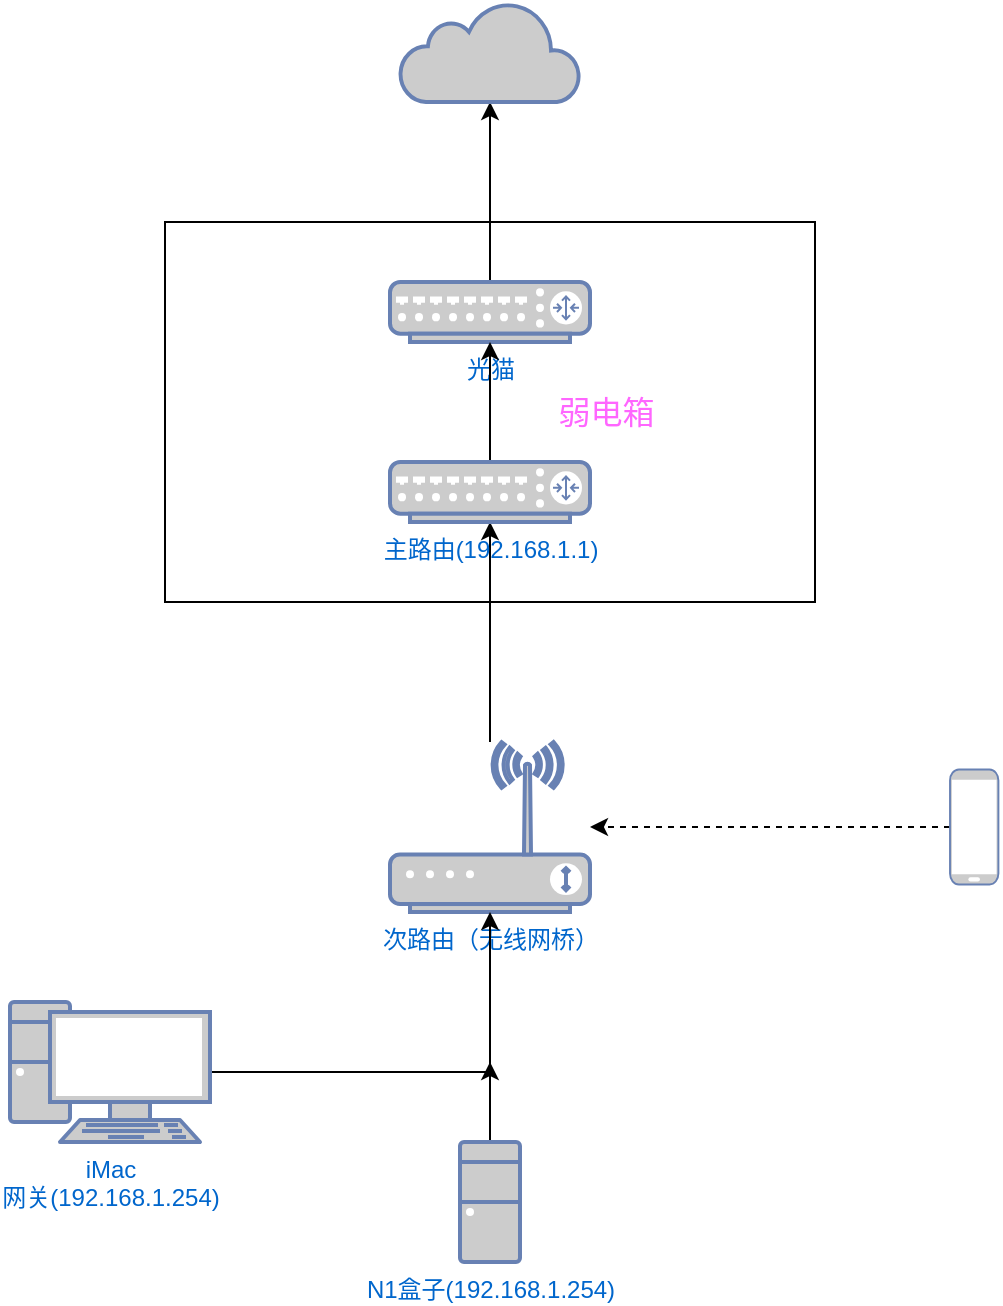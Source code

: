 <mxfile version="14.5.8" type="github">
  <diagram id="157axFhQxNzcxSdGKx4_" name="第 1 页">
    <mxGraphModel dx="1422" dy="762" grid="1" gridSize="10" guides="1" tooltips="1" connect="1" arrows="1" fold="1" page="1" pageScale="1" pageWidth="827" pageHeight="1169" math="0" shadow="0">
      <root>
        <mxCell id="0" />
        <mxCell id="1" parent="0" />
        <mxCell id="Ih3orOqQ1EaFsegVFNFU-14" value="&lt;font style=&quot;font-size: 16px&quot; color=&quot;#ff66ff&quot;&gt;&amp;nbsp; &amp;nbsp; &amp;nbsp; &amp;nbsp; &amp;nbsp; &amp;nbsp; &amp;nbsp; &amp;nbsp; &amp;nbsp; &amp;nbsp; &amp;nbsp; &amp;nbsp; &amp;nbsp; 弱电箱&lt;/font&gt;" style="whiteSpace=wrap;html=1;" vertex="1" parent="1">
          <mxGeometry x="137.5" y="150" width="325" height="190" as="geometry" />
        </mxCell>
        <mxCell id="Ih3orOqQ1EaFsegVFNFU-8" style="edgeStyle=orthogonalEdgeStyle;rounded=0;orthogonalLoop=1;jettySize=auto;html=1;" edge="1" parent="1" source="Ih3orOqQ1EaFsegVFNFU-2" target="Ih3orOqQ1EaFsegVFNFU-7">
          <mxGeometry relative="1" as="geometry" />
        </mxCell>
        <mxCell id="Ih3orOqQ1EaFsegVFNFU-2" value="光猫&lt;br&gt;" style="fontColor=#0066CC;verticalAlign=top;verticalLabelPosition=bottom;labelPosition=center;align=center;html=1;outlineConnect=0;fillColor=#CCCCCC;strokeColor=#6881B3;gradientColor=none;gradientDirection=north;strokeWidth=2;shape=mxgraph.networks.router;" vertex="1" parent="1">
          <mxGeometry x="250" y="180" width="100" height="30" as="geometry" />
        </mxCell>
        <mxCell id="Ih3orOqQ1EaFsegVFNFU-11" style="edgeStyle=orthogonalEdgeStyle;rounded=0;orthogonalLoop=1;jettySize=auto;html=1;" edge="1" parent="1" source="Ih3orOqQ1EaFsegVFNFU-3" target="Ih3orOqQ1EaFsegVFNFU-4">
          <mxGeometry relative="1" as="geometry" />
        </mxCell>
        <mxCell id="Ih3orOqQ1EaFsegVFNFU-3" value="次路由（无线网桥）" style="fontColor=#0066CC;verticalAlign=top;verticalLabelPosition=bottom;labelPosition=center;align=center;html=1;outlineConnect=0;fillColor=#CCCCCC;strokeColor=#6881B3;gradientColor=none;gradientDirection=north;strokeWidth=2;shape=mxgraph.networks.wireless_modem;" vertex="1" parent="1">
          <mxGeometry x="250" y="410" width="100" height="85" as="geometry" />
        </mxCell>
        <mxCell id="Ih3orOqQ1EaFsegVFNFU-9" style="edgeStyle=orthogonalEdgeStyle;rounded=0;orthogonalLoop=1;jettySize=auto;html=1;entryX=0.5;entryY=1;entryDx=0;entryDy=0;entryPerimeter=0;" edge="1" parent="1" source="Ih3orOqQ1EaFsegVFNFU-4" target="Ih3orOqQ1EaFsegVFNFU-2">
          <mxGeometry relative="1" as="geometry" />
        </mxCell>
        <mxCell id="Ih3orOqQ1EaFsegVFNFU-4" value="主路由(192.168.1.1)" style="fontColor=#0066CC;verticalAlign=top;verticalLabelPosition=bottom;labelPosition=center;align=center;html=1;outlineConnect=0;fillColor=#CCCCCC;strokeColor=#6881B3;gradientColor=none;gradientDirection=north;strokeWidth=2;shape=mxgraph.networks.router;" vertex="1" parent="1">
          <mxGeometry x="250" y="270" width="100" height="30" as="geometry" />
        </mxCell>
        <mxCell id="Ih3orOqQ1EaFsegVFNFU-6" style="edgeStyle=orthogonalEdgeStyle;rounded=0;orthogonalLoop=1;jettySize=auto;html=1;" edge="1" parent="1" source="Ih3orOqQ1EaFsegVFNFU-5" target="Ih3orOqQ1EaFsegVFNFU-3">
          <mxGeometry relative="1" as="geometry">
            <mxPoint x="290" y="470" as="targetPoint" />
          </mxGeometry>
        </mxCell>
        <mxCell id="Ih3orOqQ1EaFsegVFNFU-5" value="iMac&lt;br&gt;网关(192.168.1.254)" style="fontColor=#0066CC;verticalAlign=top;verticalLabelPosition=bottom;labelPosition=center;align=center;html=1;outlineConnect=0;fillColor=#CCCCCC;strokeColor=#6881B3;gradientColor=none;gradientDirection=north;strokeWidth=2;shape=mxgraph.networks.pc;" vertex="1" parent="1">
          <mxGeometry x="60" y="540" width="100" height="70" as="geometry" />
        </mxCell>
        <mxCell id="Ih3orOqQ1EaFsegVFNFU-7" value="" style="html=1;outlineConnect=0;fillColor=#CCCCCC;strokeColor=#6881B3;gradientColor=none;gradientDirection=north;strokeWidth=2;shape=mxgraph.networks.cloud;fontColor=#ffffff;" vertex="1" parent="1">
          <mxGeometry x="255" y="40" width="90" height="50" as="geometry" />
        </mxCell>
        <mxCell id="Ih3orOqQ1EaFsegVFNFU-13" style="edgeStyle=orthogonalEdgeStyle;rounded=0;orthogonalLoop=1;jettySize=auto;html=1;" edge="1" parent="1" source="Ih3orOqQ1EaFsegVFNFU-12">
          <mxGeometry relative="1" as="geometry">
            <mxPoint x="300" y="570" as="targetPoint" />
          </mxGeometry>
        </mxCell>
        <mxCell id="Ih3orOqQ1EaFsegVFNFU-12" value="N1盒子(192.168.1.254)" style="fontColor=#0066CC;verticalAlign=top;verticalLabelPosition=bottom;labelPosition=center;align=center;html=1;outlineConnect=0;fillColor=#CCCCCC;strokeColor=#6881B3;gradientColor=none;gradientDirection=north;strokeWidth=2;shape=mxgraph.networks.desktop_pc;" vertex="1" parent="1">
          <mxGeometry x="285" y="610" width="30" height="60" as="geometry" />
        </mxCell>
        <mxCell id="Ih3orOqQ1EaFsegVFNFU-16" style="edgeStyle=orthogonalEdgeStyle;rounded=0;orthogonalLoop=1;jettySize=auto;html=1;strokeColor=none;" edge="1" parent="1" source="Ih3orOqQ1EaFsegVFNFU-15" target="Ih3orOqQ1EaFsegVFNFU-3">
          <mxGeometry relative="1" as="geometry" />
        </mxCell>
        <mxCell id="Ih3orOqQ1EaFsegVFNFU-17" style="edgeStyle=orthogonalEdgeStyle;orthogonalLoop=1;jettySize=auto;html=1;strokeColor=#000000;rounded=0;dashed=1;" edge="1" parent="1" source="Ih3orOqQ1EaFsegVFNFU-15" target="Ih3orOqQ1EaFsegVFNFU-3">
          <mxGeometry relative="1" as="geometry" />
        </mxCell>
        <mxCell id="Ih3orOqQ1EaFsegVFNFU-15" value="" style="fontColor=#0066CC;verticalAlign=top;verticalLabelPosition=bottom;labelPosition=center;align=center;html=1;outlineConnect=0;fillColor=#CCCCCC;strokeColor=#6881B3;gradientColor=none;gradientDirection=north;strokeWidth=2;shape=mxgraph.networks.mobile;" vertex="1" parent="1">
          <mxGeometry x="530" y="423.75" width="24.21" height="57.5" as="geometry" />
        </mxCell>
      </root>
    </mxGraphModel>
  </diagram>
</mxfile>
